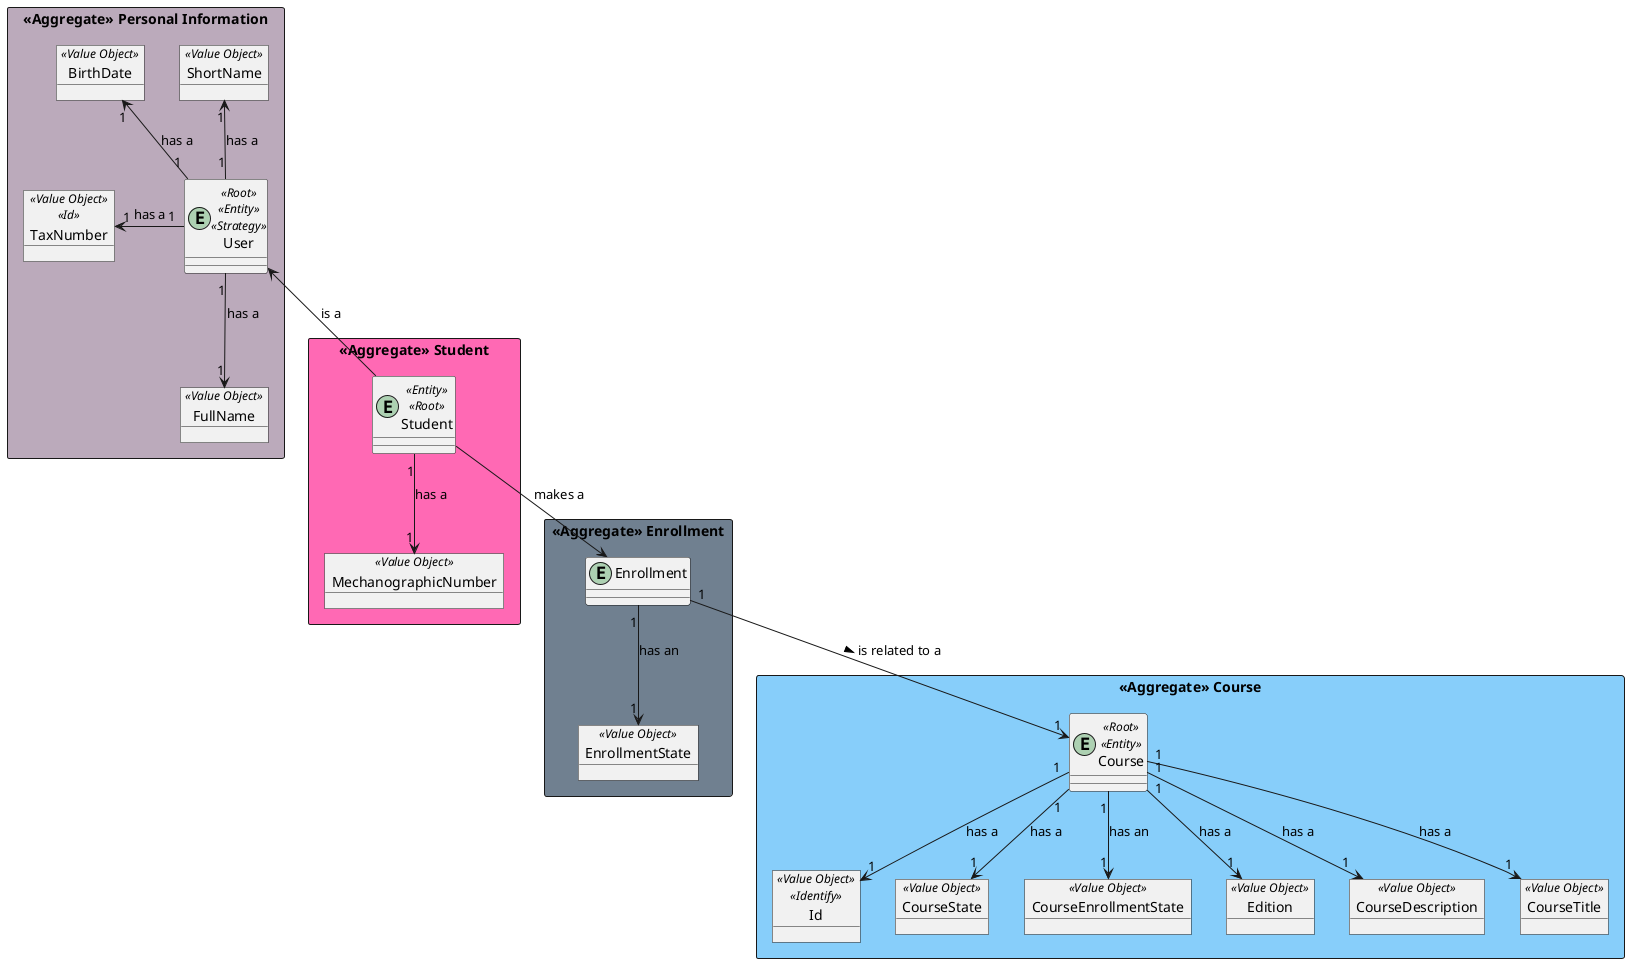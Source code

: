 @startuml
'https://plantuml.com/use-case-diagram

rectangle "<<Aggregate>> Course" #lightskyblue{

    entity Course<<Root>><<Entity>>
    object Id<<Value Object>><<Identify>>
    object CourseState<<Value Object>>
    object CourseEnrollmentState <<Value Object>>
    object Edition <<Value Object>>
    object CourseDescription <<Value Object>>
    object CourseTitle <<Value Object>>

    Course"1" --> "1"CourseTitle: has a
    Course"1" --> "1"Id : has a
    Course"1" --> "1"CourseDescription : has a
    Course"1"-->"1"CourseState : has a
    Course"1"-->"1"CourseEnrollmentState: has an
    Course"1" -->"1"Edition : has a
}

rectangle "<<Aggregate>> Personal Information" #bbaabb{

    entity User<<Root>><<Entity>><<Strategy>>
    object BirthDate<<Value Object>>
    object TaxNumber<<Value Object>><<Id>>
    object FullName<<Value Object>>
    object ShortName<<Value Object>>

    User"1" -up-> "1"BirthDate : has a
    User"1" -left-> "1"TaxNumber : has a
    User"1" --> "1" FullName : has a
    User "1" -up->"1"ShortName : has a
}

rectangle "<<Aggregate>> Student" #hotpink{

    entity Student<<Entity>><<Root>>
    object MechanographicNumber<<Value Object>>

    Student -up-> User: is a
    Student "1" -->"1"MechanographicNumber: has a
}

rectangle "<<Aggregate>> Enrollment" #slategrey {

    entity Enrollment
    object EnrollmentState<<Value Object>>

     Enrollment"1"-->"1"EnrollmentState : has an
     Enrollment "1"-->"1" Course : is related to a >
}

Student--> Enrollment: makes a


@enduml